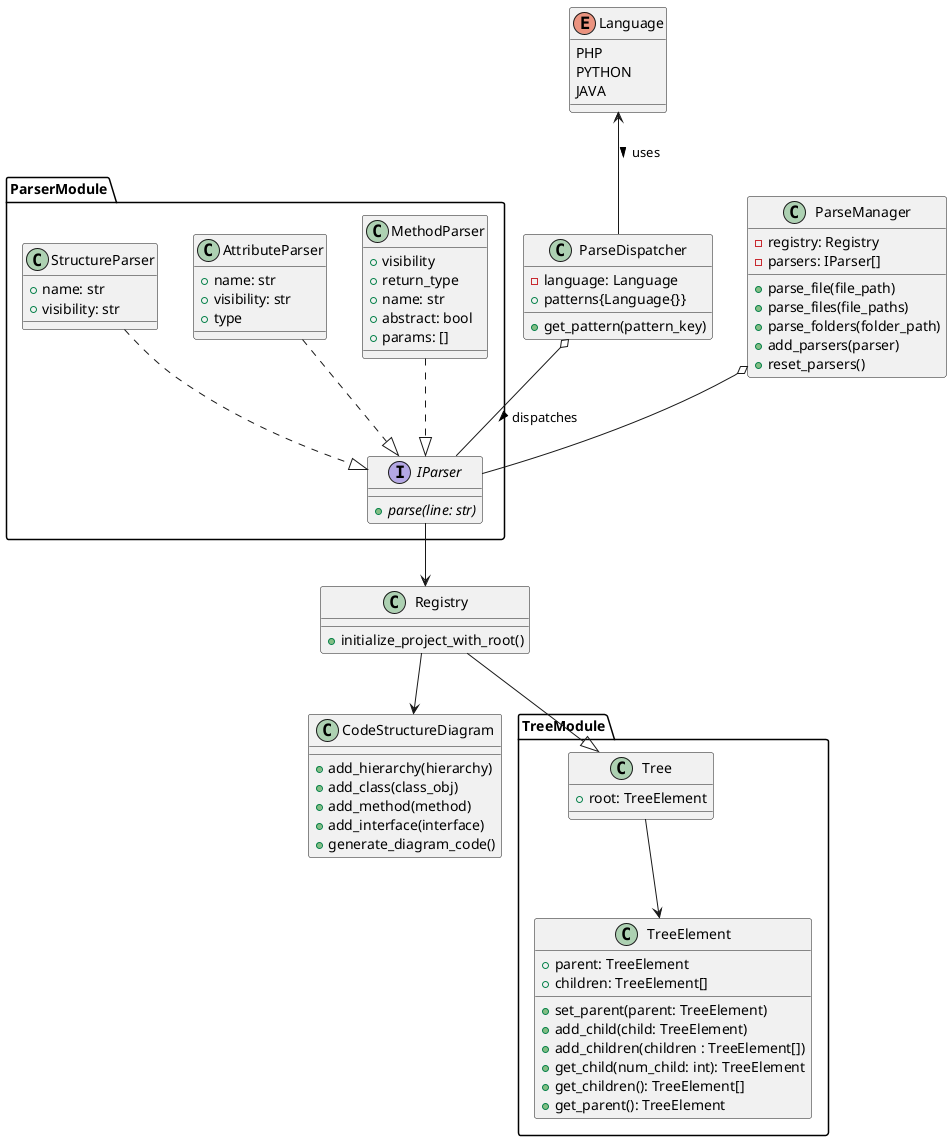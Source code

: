 @startuml

class Registry {
   + initialize_project_with_root()
}

package "ParserModule" {
 interface IParser {
    + {abstract} parse(line: str)
 }
 IParser --> Registry

 class MethodParser {
   + visibility
   + return_type
   + name: str
   + abstract: bool
   + params: []
 }
 MethodParser ..|> IParser

 class AttributeParser {
   + name: str
   + visibility: str
   + type
 }
 AttributeParser ..|> IParser

 class StructureParser {
   + name: str
   + visibility: str
 }
 StructureParser ..|> IParser
}

enum Language {
    PHP
    PYTHON
    JAVA
}

class ParseDispatcher{
    - language: Language
    + patterns{Language{}}
    + get_pattern(pattern_key)
}
Language <-- ParseDispatcher: uses >
ParseDispatcher o-- IParser: dispatches >

package "TreeModule" {
 class Tree {
    + root: TreeElement
 }
 Tree --> TreeElement
 Registry --|> Tree

 class TreeElement {
    + parent: TreeElement
    + children: TreeElement[]
    + set_parent(parent: TreeElement)
    + add_child(child: TreeElement)
    + add_children(children : TreeElement[])
    + get_child(num_child: int): TreeElement
    + get_children(): TreeElement[]
    + get_parent(): TreeElement
 }
}

class CodeStructureDiagram {
    + add_hierarchy(hierarchy)
    + add_class(class_obj)
    + add_method(method)
    + add_interface(interface)
    + generate_diagram_code()
}

class ParseManager {
    - registry: Registry 
    - parsers: IParser[]
    + parse_file(file_path)
    + parse_files(file_paths)
    + parse_folders(folder_path)
    + add_parsers(parser)
    + reset_parsers()
}

ParseManager o-- IParser 
Registry --> CodeStructureDiagram

@enduml

